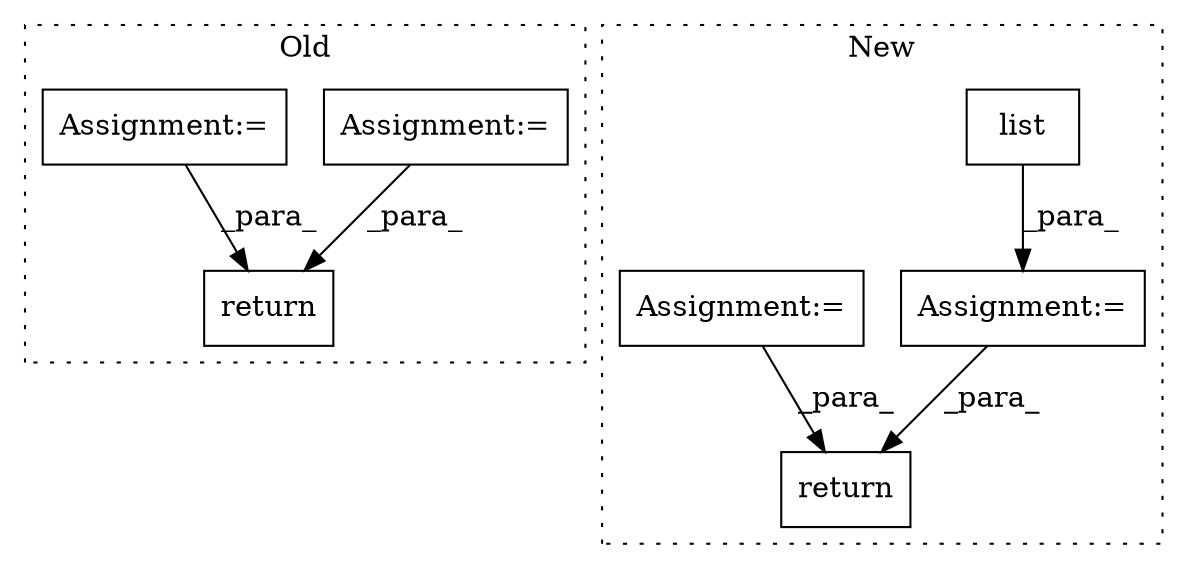 digraph G {
subgraph cluster0 {
1 [label="return" a="41" s="482" l="7" shape="box"];
6 [label="Assignment:=" a="7" s="279" l="1" shape="box"];
7 [label="Assignment:=" a="7" s="396" l="1" shape="box"];
label = "Old";
style="dotted";
}
subgraph cluster1 {
2 [label="list" a="32" s="360,377" l="5,1" shape="box"];
3 [label="return" a="41" s="487" l="7" shape="box"];
4 [label="Assignment:=" a="7" s="387" l="1" shape="box"];
5 [label="Assignment:=" a="7" s="453" l="1" shape="box"];
label = "New";
style="dotted";
}
2 -> 4 [label="_para_"];
4 -> 3 [label="_para_"];
5 -> 3 [label="_para_"];
6 -> 1 [label="_para_"];
7 -> 1 [label="_para_"];
}
